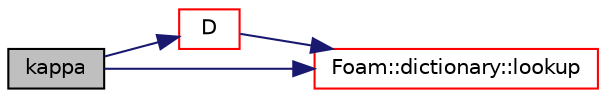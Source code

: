 digraph "kappa"
{
  bgcolor="transparent";
  edge [fontname="Helvetica",fontsize="10",labelfontname="Helvetica",labelfontsize="10"];
  node [fontname="Helvetica",fontsize="10",shape=record];
  rankdir="LR";
  Node1225 [label="kappa",height=0.2,width=0.4,color="black", fillcolor="grey75", style="filled", fontcolor="black"];
  Node1225 -> Node1226 [color="midnightblue",fontsize="10",style="solid",fontname="Helvetica"];
  Node1226 [label="D",height=0.2,width=0.4,color="red",URL="$a30129.html#af7ddb503657d6210602b1705c4321e64",tooltip="Return diffusivity [m2/s]. "];
  Node1226 -> Node1227 [color="midnightblue",fontsize="10",style="solid",fontname="Helvetica"];
  Node1227 [label="Foam::dictionary::lookup",height=0.2,width=0.4,color="red",URL="$a27129.html#a6a0727fa523e48977e27348663def509",tooltip="Find and return an entry data stream. "];
  Node1225 -> Node1227 [color="midnightblue",fontsize="10",style="solid",fontname="Helvetica"];
}
